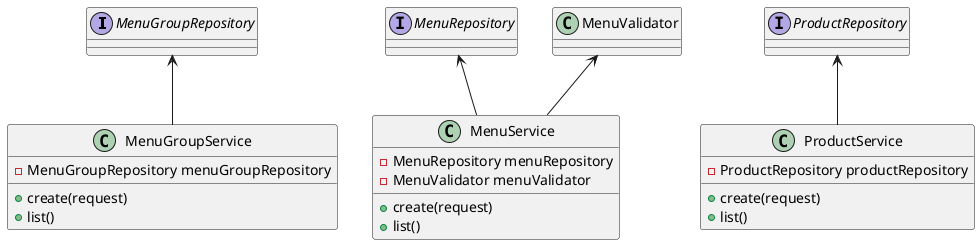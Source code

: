 @startuml

MenuGroupRepository <-- MenuGroupService

MenuRepository <-- MenuService
MenuValidator <-- MenuService

ProductRepository <-- ProductService


class MenuGroupService {
    - MenuGroupRepository menuGroupRepository

    + create(request)
    + list()
}

class MenuService {
    - MenuRepository menuRepository
    - MenuValidator menuValidator

    + create(request)
    + list()
}

class ProductService {
    - ProductRepository productRepository

    + create(request)
    + list()
}


interface MenuGroupRepository {
}

interface MenuRepository {
}

interface ProductRepository {
}

@enduml

@startuml
OrderRepository <-- OrderService
OrderValidator <-- OrderService

TableRepository <-- TableGroupService
TableGroupRepository <-- TableGroupService
ApplicationEventPublisher <-- TableGroupService
TableGroupValidator <-- TableGroupService

TableRepository <-- TableService
TableValidator <-- TableService

class OrderService {
    - OrderRepository orderRepository
    - OrderValidator orderValidator

    + create(request)
    + list()
    + changeOrderStatus(orderId, request)
}

class TableGroupService {
    - TableRepository tableRepository
    - TableGroupRepository tableGroupRepository
    - TableGroupValidator tableGroupValidator
    - ApplicationEventPublisher eventPublisher

    + create(request)
    + ungroup(tableGroupId)
}

class TableService {
    - TableRepository tableRepository
    - TableValidator tableValidator;

    + create(request)
    + list()
    + changeEmpty(tableId)
    + changeNumberOfGuests(tableId, request)
}

interface OrderRepository {
}

interface TableRepository {
    + findByTableGroupId(tableGroupId))
}

interface TableGroupRepository {
}
@enduml
